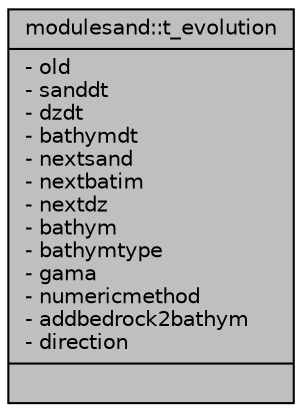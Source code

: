 digraph "modulesand::t_evolution"
{
 // LATEX_PDF_SIZE
  edge [fontname="Helvetica",fontsize="10",labelfontname="Helvetica",labelfontsize="10"];
  node [fontname="Helvetica",fontsize="10",shape=record];
  Node1 [label="{modulesand::t_evolution\n|- old\l- sanddt\l- dzdt\l- bathymdt\l- nextsand\l- nextbatim\l- nextdz\l- bathym\l- bathymtype\l- gama\l- numericmethod\l- addbedrock2bathym\l- direction\l|}",height=0.2,width=0.4,color="black", fillcolor="grey75", style="filled", fontcolor="black",tooltip=" "];
}
